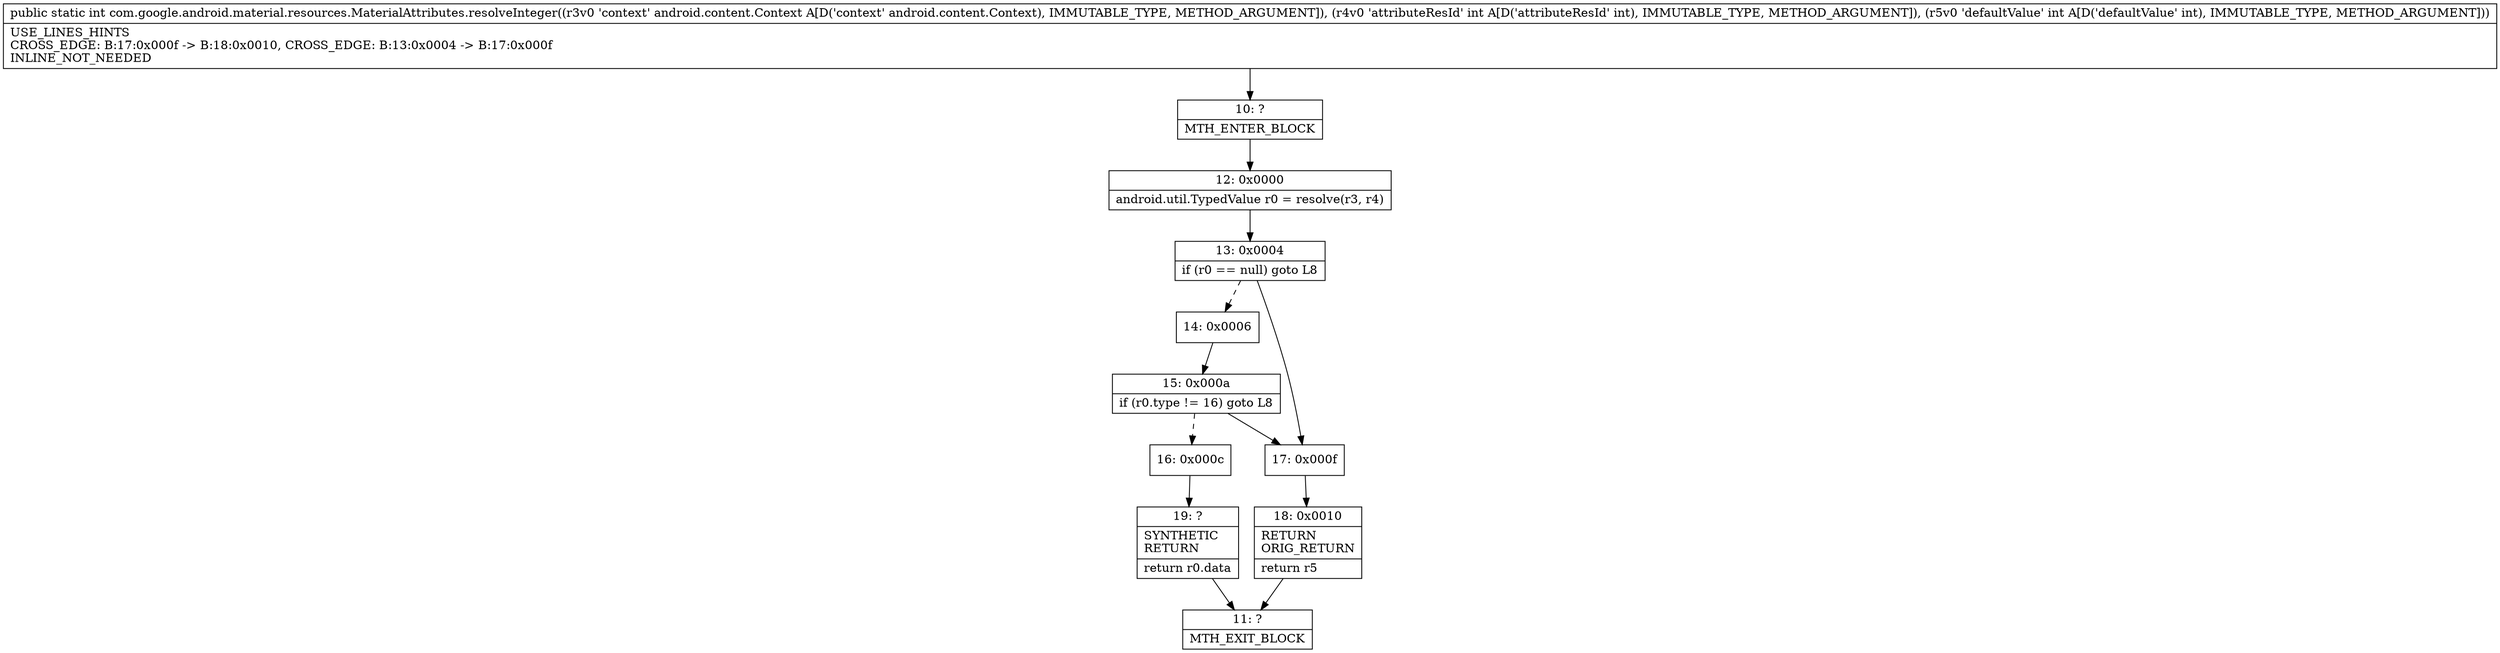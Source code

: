 digraph "CFG forcom.google.android.material.resources.MaterialAttributes.resolveInteger(Landroid\/content\/Context;II)I" {
Node_10 [shape=record,label="{10\:\ ?|MTH_ENTER_BLOCK\l}"];
Node_12 [shape=record,label="{12\:\ 0x0000|android.util.TypedValue r0 = resolve(r3, r4)\l}"];
Node_13 [shape=record,label="{13\:\ 0x0004|if (r0 == null) goto L8\l}"];
Node_14 [shape=record,label="{14\:\ 0x0006}"];
Node_15 [shape=record,label="{15\:\ 0x000a|if (r0.type != 16) goto L8\l}"];
Node_16 [shape=record,label="{16\:\ 0x000c}"];
Node_19 [shape=record,label="{19\:\ ?|SYNTHETIC\lRETURN\l|return r0.data\l}"];
Node_11 [shape=record,label="{11\:\ ?|MTH_EXIT_BLOCK\l}"];
Node_17 [shape=record,label="{17\:\ 0x000f}"];
Node_18 [shape=record,label="{18\:\ 0x0010|RETURN\lORIG_RETURN\l|return r5\l}"];
MethodNode[shape=record,label="{public static int com.google.android.material.resources.MaterialAttributes.resolveInteger((r3v0 'context' android.content.Context A[D('context' android.content.Context), IMMUTABLE_TYPE, METHOD_ARGUMENT]), (r4v0 'attributeResId' int A[D('attributeResId' int), IMMUTABLE_TYPE, METHOD_ARGUMENT]), (r5v0 'defaultValue' int A[D('defaultValue' int), IMMUTABLE_TYPE, METHOD_ARGUMENT]))  | USE_LINES_HINTS\lCROSS_EDGE: B:17:0x000f \-\> B:18:0x0010, CROSS_EDGE: B:13:0x0004 \-\> B:17:0x000f\lINLINE_NOT_NEEDED\l}"];
MethodNode -> Node_10;Node_10 -> Node_12;
Node_12 -> Node_13;
Node_13 -> Node_14[style=dashed];
Node_13 -> Node_17;
Node_14 -> Node_15;
Node_15 -> Node_16[style=dashed];
Node_15 -> Node_17;
Node_16 -> Node_19;
Node_19 -> Node_11;
Node_17 -> Node_18;
Node_18 -> Node_11;
}

